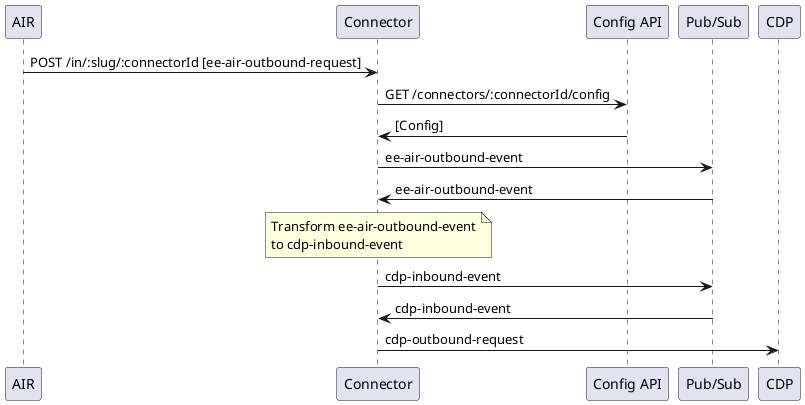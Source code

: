 @startuml AIR -> CDP

AIR -> Connector: POST /in/:slug/:connectorId [ee-air-outbound-request]
Connector -> "Config API": GET /connectors/:connectorId/config
"Config API" -> Connector: [Config]
Connector -> "Pub/Sub": ee-air-outbound-event
"Pub/Sub" -> Connector: ee-air-outbound-event
note over Connector
Transform ee-air-outbound-event
to cdp-inbound-event
end note
Connector -> "Pub/Sub": cdp-inbound-event
"Pub/Sub" -> Connector: cdp-inbound-event
Connector -> CDP: cdp-outbound-request

@enduml
